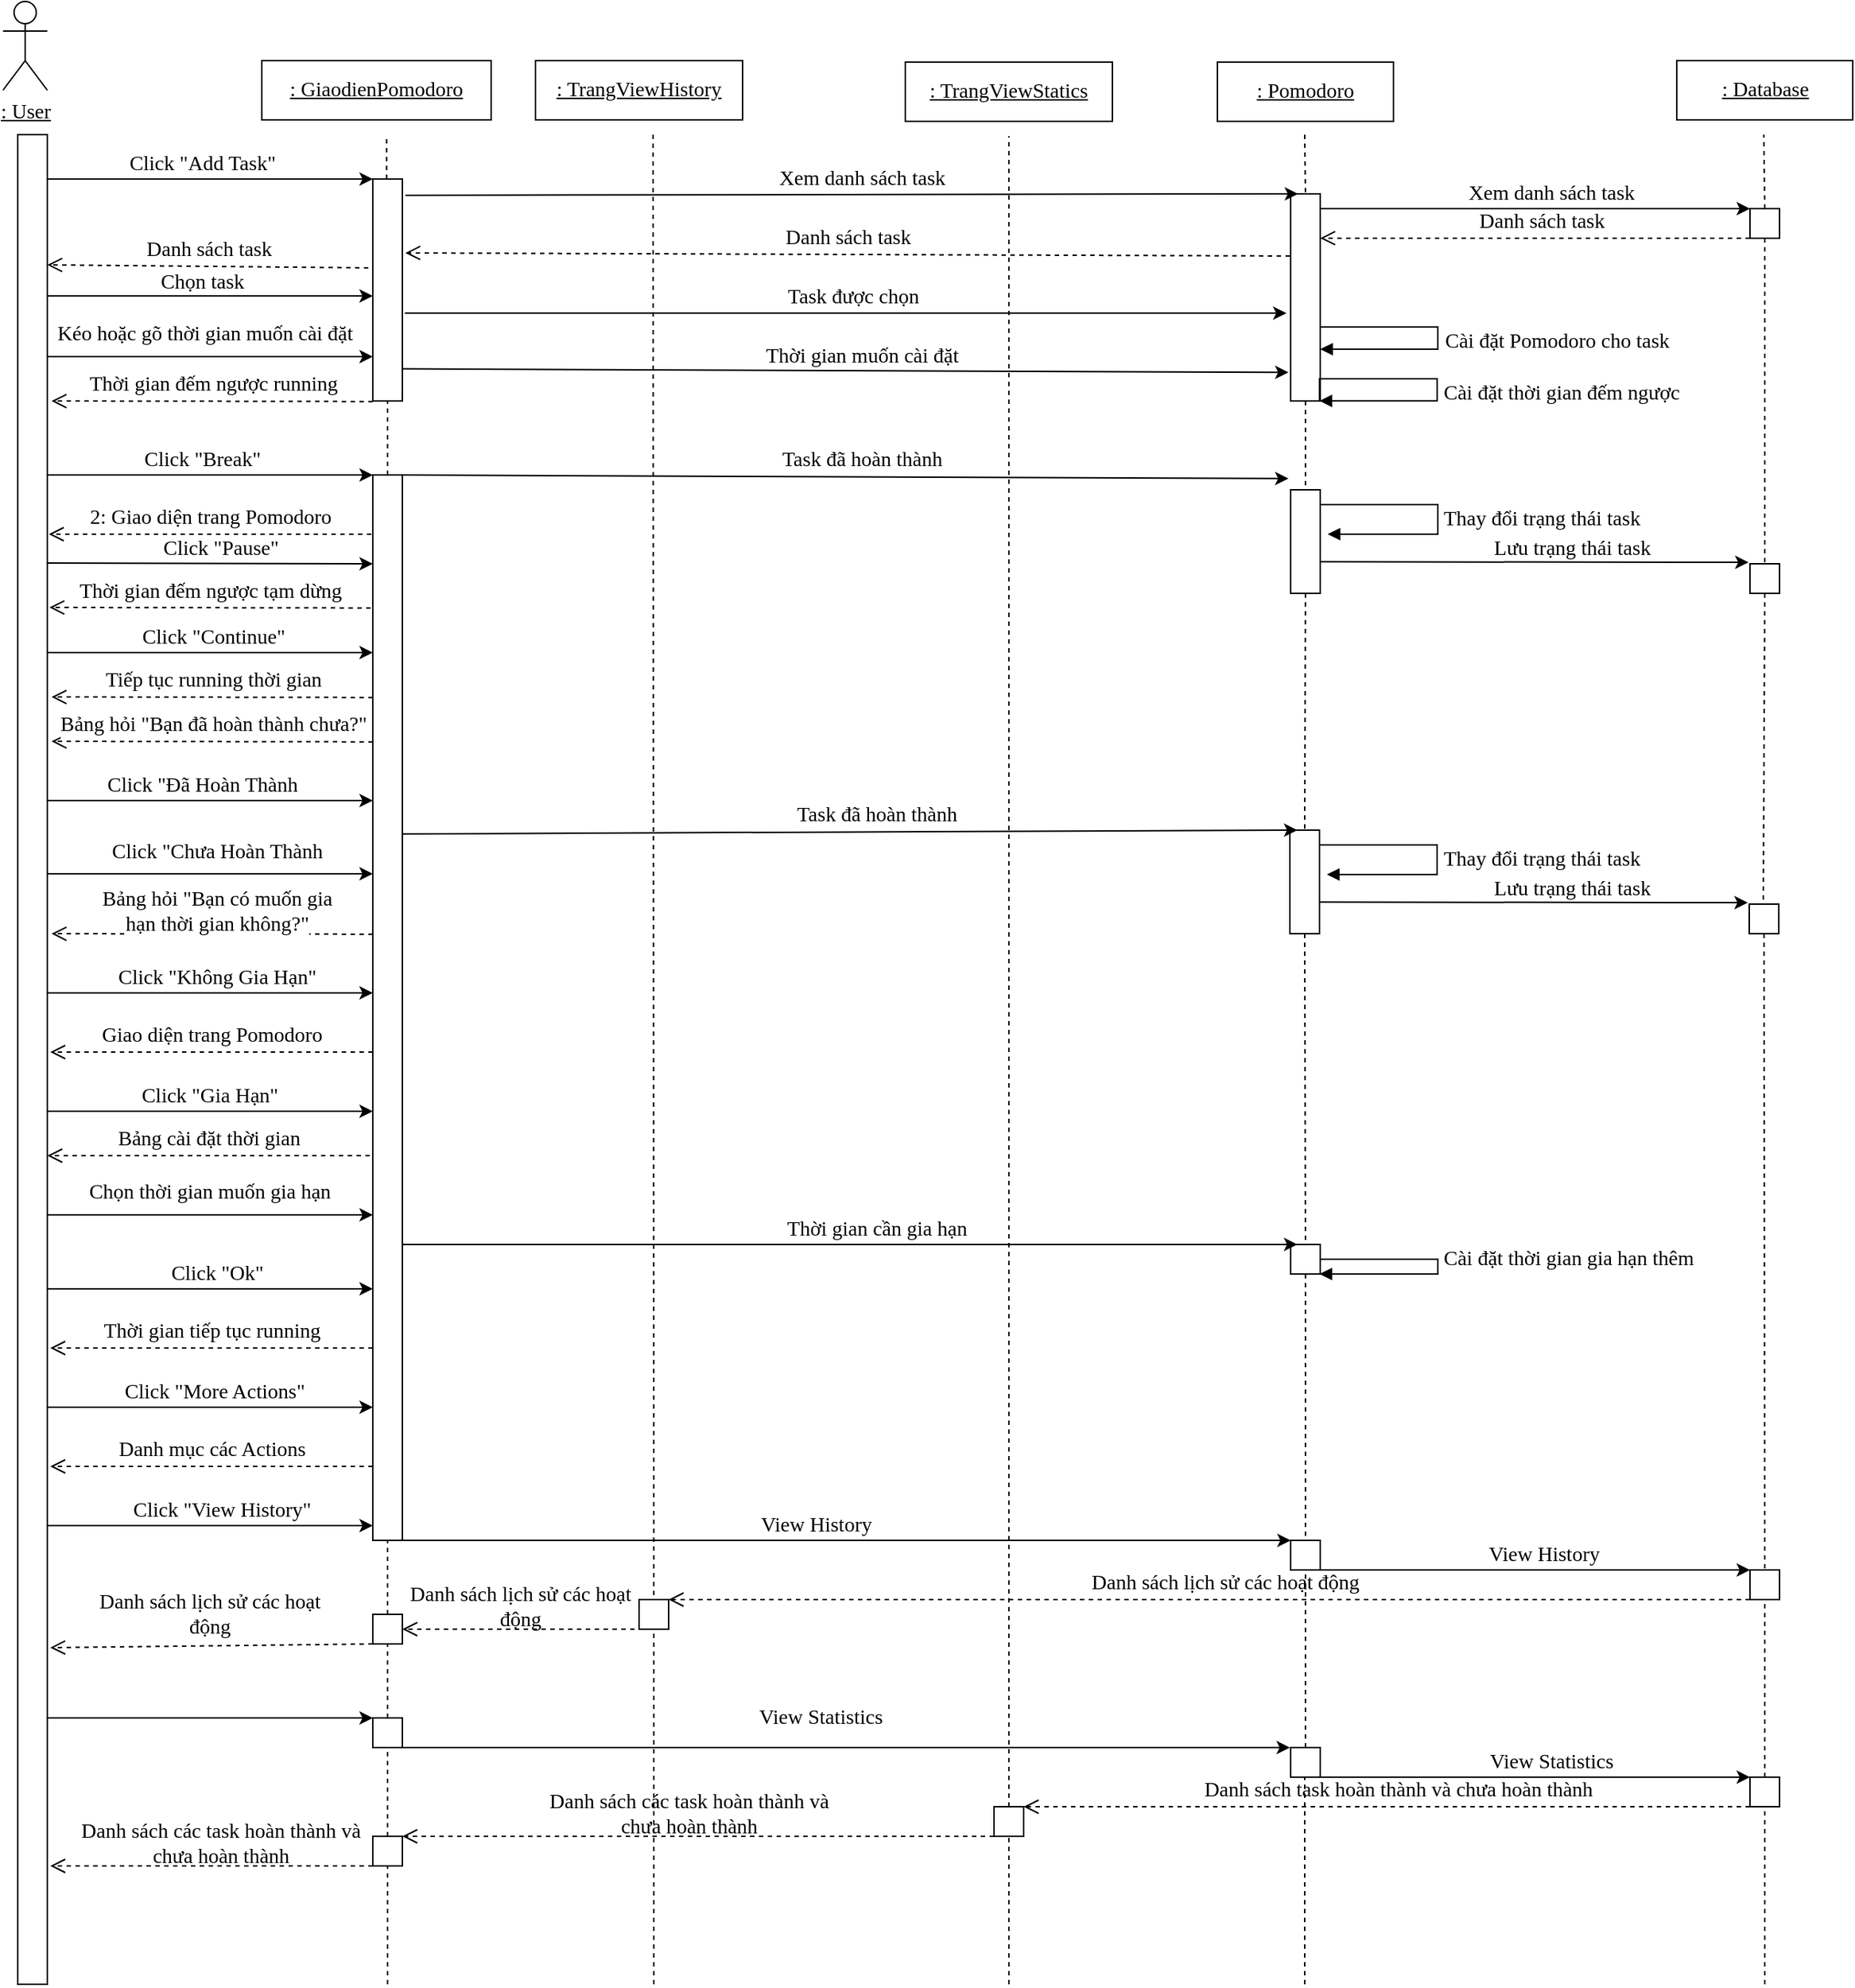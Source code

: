 <mxfile version="13.9.2" type="device"><diagram id="5m20gA4dFll1QGDg24xZ" name="Page-1"><mxGraphModel dx="1099" dy="583" grid="1" gridSize="10" guides="1" tooltips="1" connect="1" arrows="1" fold="1" page="1" pageScale="1" pageWidth="827" pageHeight="1169" math="0" shadow="0"><root><mxCell id="0"/><mxCell id="1" parent="0"/><mxCell id="iuLzd2nRuruvyTLGi_2b-18" value="" style="endArrow=none;dashed=1;html=1;fontFamily=Verdana;fontSize=14;" parent="1" edge="1"><mxGeometry width="50" height="50" relative="1" as="geometry"><mxPoint x="319.33" y="120" as="sourcePoint"/><mxPoint x="319.33" y="90" as="targetPoint"/></mxGeometry></mxCell><mxCell id="iuLzd2nRuruvyTLGi_2b-1" value="&lt;span style=&quot;font-size: 14px;&quot;&gt;&lt;u style=&quot;font-size: 14px;&quot;&gt;&lt;font style=&quot;vertical-align: inherit; font-size: 14px;&quot;&gt;&lt;font style=&quot;vertical-align: inherit; font-size: 14px;&quot;&gt;: User&lt;/font&gt;&lt;/font&gt;&lt;/u&gt;&lt;/span&gt;" style="shape=umlActor;verticalLabelPosition=bottom;verticalAlign=top;html=1;fontFamily=Verdana;fontSize=14;" parent="1" vertex="1"><mxGeometry x="60" width="30" height="60" as="geometry"/></mxCell><mxCell id="iuLzd2nRuruvyTLGi_2b-12" value="Click &quot;Add Task&quot;" style="text;html=1;strokeColor=none;fillColor=none;align=center;verticalAlign=middle;whiteSpace=wrap;rounded=0;fontFamily=Verdana;fontSize=14;" parent="1" vertex="1"><mxGeometry x="115" y="100" width="160" height="20" as="geometry"/></mxCell><mxCell id="iuLzd2nRuruvyTLGi_2b-14" value="" style="rounded=0;whiteSpace=wrap;html=1;fillColor=none;fontFamily=Verdana;fontSize=14;" parent="1" vertex="1"><mxGeometry x="310" y="120" width="20" height="150" as="geometry"/></mxCell><mxCell id="iuLzd2nRuruvyTLGi_2b-3" value="&lt;u style=&quot;font-size: 14px;&quot;&gt;&lt;font style=&quot;vertical-align: inherit; font-size: 14px;&quot;&gt;&lt;font style=&quot;vertical-align: inherit; font-size: 14px;&quot;&gt;: GiaodienPomodoro&lt;/font&gt;&lt;/font&gt;&lt;/u&gt;" style="rounded=0;whiteSpace=wrap;html=1;fillColor=none;fontFamily=Verdana;fontSize=14;" parent="1" vertex="1"><mxGeometry x="235" y="40" width="155" height="40" as="geometry"/></mxCell><mxCell id="VUJdCnf8l7N3HhyVDdAM-7" value="" style="rounded=0;whiteSpace=wrap;html=1;fillColor=none;fontFamily=Verdana;fontSize=14;" parent="1" vertex="1"><mxGeometry x="70" y="90" width="20" height="1250" as="geometry"/></mxCell><mxCell id="VUJdCnf8l7N3HhyVDdAM-10" value="" style="endArrow=classic;html=1;entryX=0;entryY=0;entryDx=0;entryDy=0;fontFamily=Verdana;fontSize=14;" parent="1" target="iuLzd2nRuruvyTLGi_2b-14" edge="1"><mxGeometry width="50" height="50" relative="1" as="geometry"><mxPoint x="90" y="120" as="sourcePoint"/><mxPoint x="390" y="200" as="targetPoint"/></mxGeometry></mxCell><mxCell id="VUJdCnf8l7N3HhyVDdAM-13" value="" style="group;fontFamily=Verdana;fontSize=14;" parent="1" vertex="1" connectable="0"><mxGeometry x="1241" y="90" width="20" height="110" as="geometry"/></mxCell><mxCell id="VUJdCnf8l7N3HhyVDdAM-12" value="" style="endArrow=none;dashed=1;html=1;exitX=0.5;exitY=0;exitDx=0;exitDy=0;fontFamily=Verdana;fontSize=14;" parent="VUJdCnf8l7N3HhyVDdAM-13" source="VUJdCnf8l7N3HhyVDdAM-11" edge="1"><mxGeometry width="50" height="50" relative="1" as="geometry"><mxPoint x="9.33" y="30" as="sourcePoint"/><mxPoint x="9.33" as="targetPoint"/></mxGeometry></mxCell><mxCell id="VUJdCnf8l7N3HhyVDdAM-11" value="" style="rounded=0;whiteSpace=wrap;html=1;fillColor=none;fontFamily=Verdana;fontSize=14;" parent="VUJdCnf8l7N3HhyVDdAM-13" vertex="1"><mxGeometry y="50" width="20" height="20" as="geometry"/></mxCell><mxCell id="VUJdCnf8l7N3HhyVDdAM-24" value="" style="rounded=0;whiteSpace=wrap;html=1;fillColor=none;fontFamily=Verdana;fontSize=14;" parent="1" vertex="1"><mxGeometry x="310" y="320" width="20" height="720" as="geometry"/></mxCell><mxCell id="VUJdCnf8l7N3HhyVDdAM-28" value="Click &quot;Continue&quot;" style="text;html=1;strokeColor=none;fillColor=none;align=center;verticalAlign=middle;whiteSpace=wrap;rounded=0;fontFamily=Verdana;fontSize=14;" parent="1" vertex="1"><mxGeometry x="125" y="420" width="155" height="20" as="geometry"/></mxCell><mxCell id="VUJdCnf8l7N3HhyVDdAM-29" value="" style="endArrow=none;dashed=1;html=1;exitX=0.5;exitY=1;exitDx=0;exitDy=0;entryX=0.5;entryY=0;entryDx=0;entryDy=0;fontFamily=Verdana;fontSize=14;" parent="1" source="VUJdCnf8l7N3HhyVDdAM-11" target="AA8ZMQ_u1k1JpJDVxtN1-99" edge="1"><mxGeometry width="50" height="50" relative="1" as="geometry"><mxPoint x="890" y="280" as="sourcePoint"/><mxPoint x="1251" y="310" as="targetPoint"/></mxGeometry></mxCell><mxCell id="VUJdCnf8l7N3HhyVDdAM-34" style="edgeStyle=orthogonalEdgeStyle;rounded=0;orthogonalLoop=1;jettySize=auto;html=1;entryX=0;entryY=0;entryDx=0;entryDy=0;fontFamily=Verdana;fontSize=14;" parent="1" target="VUJdCnf8l7N3HhyVDdAM-24" edge="1"><mxGeometry relative="1" as="geometry"><mxPoint x="90" y="320" as="sourcePoint"/><mxPoint x="310" y="359" as="targetPoint"/><Array as="points"><mxPoint x="90" y="320"/></Array></mxGeometry></mxCell><mxCell id="VUJdCnf8l7N3HhyVDdAM-35" value="Click &quot;Break&quot;" style="text;html=1;strokeColor=none;fillColor=none;align=center;verticalAlign=middle;whiteSpace=wrap;rounded=0;fontFamily=Verdana;fontSize=14;" parent="1" vertex="1"><mxGeometry x="140" y="300" width="110" height="20" as="geometry"/></mxCell><mxCell id="AA8ZMQ_u1k1JpJDVxtN1-6" value="" style="group;fontFamily=Verdana;fontSize=14;" parent="1" vertex="1" connectable="0"><mxGeometry x="90" y="180" width="220" height="20" as="geometry"/></mxCell><mxCell id="VUJdCnf8l7N3HhyVDdAM-18" value="" style="endArrow=classic;html=1;entryX=0;entryY=0;entryDx=0;entryDy=0;fontFamily=Verdana;fontSize=14;" parent="AA8ZMQ_u1k1JpJDVxtN1-6" edge="1"><mxGeometry width="50" height="50" relative="1" as="geometry"><mxPoint y="19" as="sourcePoint"/><mxPoint x="220" y="19" as="targetPoint"/></mxGeometry></mxCell><mxCell id="VUJdCnf8l7N3HhyVDdAM-19" value="Chọn task" style="text;html=1;strokeColor=none;fillColor=none;align=center;verticalAlign=middle;whiteSpace=wrap;rounded=0;fontFamily=Verdana;fontSize=14;" parent="AA8ZMQ_u1k1JpJDVxtN1-6" vertex="1"><mxGeometry x="40" width="130" height="20" as="geometry"/></mxCell><mxCell id="AA8ZMQ_u1k1JpJDVxtN1-12" style="edgeStyle=orthogonalEdgeStyle;rounded=0;orthogonalLoop=1;jettySize=auto;html=1;entryX=0;entryY=0;entryDx=0;entryDy=0;fontFamily=Verdana;fontSize=14;" parent="1" edge="1"><mxGeometry relative="1" as="geometry"><mxPoint x="90" y="240" as="sourcePoint"/><mxPoint x="310.0" y="240" as="targetPoint"/><Array as="points"><mxPoint x="200" y="240"/><mxPoint x="200" y="240"/></Array></mxGeometry></mxCell><mxCell id="AA8ZMQ_u1k1JpJDVxtN1-13" value="&amp;nbsp;Kéo hoặc gõ thời gian muốn cài đặt" style="text;html=1;strokeColor=none;fillColor=none;align=center;verticalAlign=middle;whiteSpace=wrap;rounded=0;fontFamily=Verdana;fontSize=14;" parent="1" vertex="1"><mxGeometry x="90" y="210" width="210" height="30" as="geometry"/></mxCell><mxCell id="AA8ZMQ_u1k1JpJDVxtN1-16" value="Danh sách task" style="html=1;verticalAlign=bottom;endArrow=open;dashed=1;endSize=8;exitX=-0.15;exitY=0.4;exitDx=0;exitDy=0;exitPerimeter=0;fontFamily=Verdana;fontSize=14;" parent="1" source="iuLzd2nRuruvyTLGi_2b-14" edge="1"><mxGeometry relative="1" as="geometry"><mxPoint x="480" y="290" as="sourcePoint"/><mxPoint x="90" y="178" as="targetPoint"/></mxGeometry></mxCell><mxCell id="AA8ZMQ_u1k1JpJDVxtN1-32" value="" style="endArrow=classic;html=1;fontFamily=Verdana;fontSize=14;" parent="1" edge="1"><mxGeometry width="50" height="50" relative="1" as="geometry"><mxPoint x="90" y="379.5" as="sourcePoint"/><mxPoint x="310" y="380" as="targetPoint"/></mxGeometry></mxCell><mxCell id="AA8ZMQ_u1k1JpJDVxtN1-33" value="Click &quot;Pause&quot;" style="text;html=1;strokeColor=none;fillColor=none;align=center;verticalAlign=middle;whiteSpace=wrap;rounded=0;fontFamily=Verdana;fontSize=14;" parent="1" vertex="1"><mxGeometry x="145" y="360" width="125" height="20" as="geometry"/></mxCell><mxCell id="AA8ZMQ_u1k1JpJDVxtN1-34" value="Thời gian đếm ngược running" style="html=1;verticalAlign=bottom;endArrow=open;dashed=1;endSize=8;exitX=-0.142;exitY=0.309;exitDx=0;exitDy=0;exitPerimeter=0;fontFamily=Verdana;fontSize=14;" parent="1" edge="1"><mxGeometry relative="1" as="geometry"><mxPoint x="310" y="270.35" as="sourcePoint"/><mxPoint x="92.84" y="270" as="targetPoint"/></mxGeometry></mxCell><mxCell id="AA8ZMQ_u1k1JpJDVxtN1-35" value="2: Giao diện trang Pomodoro" style="html=1;verticalAlign=bottom;endArrow=open;dashed=1;endSize=8;fontFamily=Verdana;fontSize=14;" parent="1" edge="1"><mxGeometry relative="1" as="geometry"><mxPoint x="309" y="360" as="sourcePoint"/><mxPoint x="91" y="360" as="targetPoint"/></mxGeometry></mxCell><mxCell id="AA8ZMQ_u1k1JpJDVxtN1-36" value="Thời gian đếm ngược tạm dừng" style="html=1;verticalAlign=bottom;endArrow=open;dashed=1;endSize=8;exitX=-0.142;exitY=0.309;exitDx=0;exitDy=0;exitPerimeter=0;fontFamily=Verdana;fontSize=14;" parent="1" edge="1"><mxGeometry relative="1" as="geometry"><mxPoint x="308.58" y="409.85" as="sourcePoint"/><mxPoint x="91.42" y="409.5" as="targetPoint"/></mxGeometry></mxCell><mxCell id="AA8ZMQ_u1k1JpJDVxtN1-37" style="edgeStyle=orthogonalEdgeStyle;rounded=0;orthogonalLoop=1;jettySize=auto;html=1;entryX=0;entryY=0;entryDx=0;entryDy=0;fontFamily=Verdana;fontSize=14;" parent="1" edge="1"><mxGeometry relative="1" as="geometry"><mxPoint x="90" y="440" as="sourcePoint"/><mxPoint x="310" y="440.0" as="targetPoint"/><Array as="points"><mxPoint x="90" y="440"/></Array></mxGeometry></mxCell><mxCell id="AA8ZMQ_u1k1JpJDVxtN1-39" value="Tiếp tục running thời gian" style="html=1;verticalAlign=bottom;endArrow=open;dashed=1;endSize=8;exitX=-0.142;exitY=0.309;exitDx=0;exitDy=0;exitPerimeter=0;fontFamily=Verdana;fontSize=14;" parent="1" edge="1"><mxGeometry relative="1" as="geometry"><mxPoint x="310" y="470.35" as="sourcePoint"/><mxPoint x="92.84" y="470" as="targetPoint"/></mxGeometry></mxCell><mxCell id="AA8ZMQ_u1k1JpJDVxtN1-40" value="Bảng hỏi &quot;Bạn đã hoàn thành chưa?&quot;" style="html=1;verticalAlign=bottom;endArrow=open;dashed=1;endSize=8;exitX=-0.142;exitY=0.309;exitDx=0;exitDy=0;exitPerimeter=0;fontFamily=Verdana;fontSize=14;" parent="1" edge="1"><mxGeometry relative="1" as="geometry"><mxPoint x="310" y="500.35" as="sourcePoint"/><mxPoint x="92.84" y="500" as="targetPoint"/></mxGeometry></mxCell><mxCell id="AA8ZMQ_u1k1JpJDVxtN1-41" style="edgeStyle=orthogonalEdgeStyle;rounded=0;orthogonalLoop=1;jettySize=auto;html=1;entryX=0;entryY=0;entryDx=0;entryDy=0;fontFamily=Verdana;fontSize=14;" parent="1" edge="1"><mxGeometry relative="1" as="geometry"><mxPoint x="90" y="540" as="sourcePoint"/><mxPoint x="310" y="540.0" as="targetPoint"/><Array as="points"><mxPoint x="90" y="540"/></Array></mxGeometry></mxCell><mxCell id="AA8ZMQ_u1k1JpJDVxtN1-42" value="Click &quot;Đã Hoàn Thành" style="text;html=1;strokeColor=none;fillColor=none;align=center;verticalAlign=middle;whiteSpace=wrap;rounded=0;fontFamily=Verdana;fontSize=14;" parent="1" vertex="1"><mxGeometry x="105" y="520" width="180" height="20" as="geometry"/></mxCell><mxCell id="AA8ZMQ_u1k1JpJDVxtN1-43" style="edgeStyle=orthogonalEdgeStyle;rounded=0;orthogonalLoop=1;jettySize=auto;html=1;entryX=0;entryY=0;entryDx=0;entryDy=0;fontFamily=Verdana;fontSize=14;" parent="1" edge="1"><mxGeometry relative="1" as="geometry"><mxPoint x="90" y="589.5" as="sourcePoint"/><mxPoint x="310" y="589.5" as="targetPoint"/><Array as="points"><mxPoint x="90" y="589.5"/></Array></mxGeometry></mxCell><mxCell id="AA8ZMQ_u1k1JpJDVxtN1-44" value="Click &quot;Chưa Hoàn Thành" style="text;html=1;strokeColor=none;fillColor=none;align=center;verticalAlign=middle;whiteSpace=wrap;rounded=0;fontFamily=Verdana;fontSize=14;" parent="1" vertex="1"><mxGeometry x="115" y="565" width="180" height="20" as="geometry"/></mxCell><mxCell id="AA8ZMQ_u1k1JpJDVxtN1-56" value="" style="html=1;verticalAlign=bottom;endArrow=open;dashed=1;endSize=8;exitX=-0.142;exitY=0.309;exitDx=0;exitDy=0;exitPerimeter=0;fontFamily=Verdana;fontSize=14;" parent="1" edge="1"><mxGeometry x="0.658" y="-50" relative="1" as="geometry"><mxPoint x="310" y="630.35" as="sourcePoint"/><mxPoint x="92.84" y="630" as="targetPoint"/><mxPoint as="offset"/></mxGeometry></mxCell><mxCell id="AA8ZMQ_u1k1JpJDVxtN1-57" value="&lt;span style=&quot;background-color: rgb(255, 255, 255); font-size: 14px;&quot;&gt;Bảng hỏi &quot;Bạn có muốn gia hạn thời gian không?&quot;&lt;/span&gt;" style="text;html=1;strokeColor=none;fillColor=none;align=center;verticalAlign=middle;whiteSpace=wrap;rounded=0;fontFamily=Verdana;fontSize=14;" parent="1" vertex="1"><mxGeometry x="115" y="600" width="180" height="30" as="geometry"/></mxCell><mxCell id="AA8ZMQ_u1k1JpJDVxtN1-58" style="edgeStyle=orthogonalEdgeStyle;rounded=0;orthogonalLoop=1;jettySize=auto;html=1;entryX=0;entryY=0;entryDx=0;entryDy=0;fontFamily=Verdana;fontSize=14;" parent="1" edge="1"><mxGeometry relative="1" as="geometry"><mxPoint x="90" y="670" as="sourcePoint"/><mxPoint x="310" y="670" as="targetPoint"/><Array as="points"><mxPoint x="90" y="670"/></Array></mxGeometry></mxCell><mxCell id="AA8ZMQ_u1k1JpJDVxtN1-59" value="Click &quot;Không Gia Hạn&quot;" style="text;html=1;strokeColor=none;fillColor=none;align=center;verticalAlign=middle;whiteSpace=wrap;rounded=0;fontFamily=Verdana;fontSize=14;" parent="1" vertex="1"><mxGeometry x="115" y="650" width="180" height="20" as="geometry"/></mxCell><mxCell id="AA8ZMQ_u1k1JpJDVxtN1-60" value="Giao diện trang Pomodoro" style="html=1;verticalAlign=bottom;endArrow=open;dashed=1;endSize=8;fontFamily=Verdana;fontSize=14;" parent="1" edge="1"><mxGeometry relative="1" as="geometry"><mxPoint x="310" y="710" as="sourcePoint"/><mxPoint x="92" y="710" as="targetPoint"/></mxGeometry></mxCell><mxCell id="AA8ZMQ_u1k1JpJDVxtN1-61" value="Click &quot;Gia Hạn&quot;" style="text;html=1;strokeColor=none;fillColor=none;align=center;verticalAlign=middle;whiteSpace=wrap;rounded=0;fontFamily=Verdana;fontSize=14;" parent="1" vertex="1"><mxGeometry x="110" y="730" width="180" height="20" as="geometry"/></mxCell><mxCell id="AA8ZMQ_u1k1JpJDVxtN1-62" style="edgeStyle=orthogonalEdgeStyle;rounded=0;orthogonalLoop=1;jettySize=auto;html=1;entryX=0;entryY=0;entryDx=0;entryDy=0;fontFamily=Verdana;fontSize=14;" parent="1" edge="1"><mxGeometry relative="1" as="geometry"><mxPoint x="90" y="750" as="sourcePoint"/><mxPoint x="310" y="750" as="targetPoint"/><Array as="points"><mxPoint x="90" y="750"/></Array></mxGeometry></mxCell><mxCell id="AA8ZMQ_u1k1JpJDVxtN1-63" value="Bảng cài đặt thời gian" style="html=1;verticalAlign=bottom;endArrow=open;dashed=1;endSize=8;fontFamily=Verdana;fontSize=14;" parent="1" edge="1"><mxGeometry relative="1" as="geometry"><mxPoint x="308" y="780" as="sourcePoint"/><mxPoint x="90" y="780" as="targetPoint"/></mxGeometry></mxCell><mxCell id="AA8ZMQ_u1k1JpJDVxtN1-64" style="edgeStyle=orthogonalEdgeStyle;rounded=0;orthogonalLoop=1;jettySize=auto;html=1;entryX=0;entryY=0;entryDx=0;entryDy=0;fontFamily=Verdana;fontSize=14;" parent="1" edge="1"><mxGeometry relative="1" as="geometry"><mxPoint x="90" y="820" as="sourcePoint"/><mxPoint x="310" y="820" as="targetPoint"/><Array as="points"><mxPoint x="90" y="820"/></Array></mxGeometry></mxCell><mxCell id="AA8ZMQ_u1k1JpJDVxtN1-65" value="Chọn thời gian muốn gia hạn" style="text;html=1;strokeColor=none;fillColor=none;align=center;verticalAlign=middle;whiteSpace=wrap;rounded=0;fontFamily=Verdana;fontSize=14;" parent="1" vertex="1"><mxGeometry x="100" y="800" width="200" height="10" as="geometry"/></mxCell><mxCell id="AA8ZMQ_u1k1JpJDVxtN1-72" value="Thời gian tiếp tục running" style="html=1;verticalAlign=bottom;endArrow=open;dashed=1;endSize=8;fontFamily=Verdana;fontSize=14;" parent="1" edge="1"><mxGeometry relative="1" as="geometry"><mxPoint x="310" y="910" as="sourcePoint"/><mxPoint x="92" y="910" as="targetPoint"/></mxGeometry></mxCell><mxCell id="AA8ZMQ_u1k1JpJDVxtN1-73" value="Click &quot;Ok&quot;" style="text;html=1;strokeColor=none;fillColor=none;align=center;verticalAlign=middle;whiteSpace=wrap;rounded=0;fontFamily=Verdana;fontSize=14;" parent="1" vertex="1"><mxGeometry x="105" y="850" width="200" height="20" as="geometry"/></mxCell><mxCell id="AA8ZMQ_u1k1JpJDVxtN1-74" style="edgeStyle=orthogonalEdgeStyle;rounded=0;orthogonalLoop=1;jettySize=auto;html=1;entryX=0;entryY=0;entryDx=0;entryDy=0;fontFamily=Verdana;fontSize=14;" parent="1" edge="1"><mxGeometry relative="1" as="geometry"><mxPoint x="90" y="870" as="sourcePoint"/><mxPoint x="310" y="870" as="targetPoint"/><Array as="points"><mxPoint x="90" y="870"/></Array></mxGeometry></mxCell><mxCell id="AA8ZMQ_u1k1JpJDVxtN1-75" style="edgeStyle=orthogonalEdgeStyle;rounded=0;orthogonalLoop=1;jettySize=auto;html=1;entryX=0;entryY=0;entryDx=0;entryDy=0;fontFamily=Verdana;fontSize=14;" parent="1" edge="1"><mxGeometry relative="1" as="geometry"><mxPoint x="90" y="950" as="sourcePoint"/><mxPoint x="310" y="950" as="targetPoint"/><Array as="points"><mxPoint x="90" y="950"/></Array></mxGeometry></mxCell><mxCell id="AA8ZMQ_u1k1JpJDVxtN1-76" value="Click &quot;More Actions&quot;&amp;nbsp;" style="text;html=1;strokeColor=none;fillColor=none;align=center;verticalAlign=middle;whiteSpace=wrap;rounded=0;fontFamily=Verdana;fontSize=14;" parent="1" vertex="1"><mxGeometry x="115" y="930" width="180" height="20" as="geometry"/></mxCell><mxCell id="AA8ZMQ_u1k1JpJDVxtN1-77" value="Danh mục các Actions" style="html=1;verticalAlign=bottom;endArrow=open;dashed=1;endSize=8;fontFamily=Verdana;fontSize=14;" parent="1" edge="1"><mxGeometry relative="1" as="geometry"><mxPoint x="310" y="990" as="sourcePoint"/><mxPoint x="92" y="990" as="targetPoint"/></mxGeometry></mxCell><mxCell id="AA8ZMQ_u1k1JpJDVxtN1-78" value="Click &quot;View History&quot;&amp;nbsp;" style="text;html=1;strokeColor=none;fillColor=none;align=center;verticalAlign=middle;whiteSpace=wrap;rounded=0;fontFamily=Verdana;fontSize=14;" parent="1" vertex="1"><mxGeometry x="120" y="1010" width="180" height="20" as="geometry"/></mxCell><mxCell id="AA8ZMQ_u1k1JpJDVxtN1-79" style="edgeStyle=orthogonalEdgeStyle;rounded=0;orthogonalLoop=1;jettySize=auto;html=1;entryX=0;entryY=0;entryDx=0;entryDy=0;fontFamily=Verdana;fontSize=14;" parent="1" edge="1"><mxGeometry relative="1" as="geometry"><mxPoint x="90" y="1030" as="sourcePoint"/><mxPoint x="310" y="1030" as="targetPoint"/><Array as="points"><mxPoint x="90" y="1030"/></Array></mxGeometry></mxCell><mxCell id="VUJdCnf8l7N3HhyVDdAM-15" value="&lt;font style=&quot;font-size: 14px&quot;&gt;Danh sách task&lt;/font&gt;" style="html=1;verticalAlign=bottom;endArrow=open;dashed=1;endSize=8;exitX=0;exitY=1;exitDx=0;exitDy=0;fontFamily=Verdana;fontSize=14;entryX=1;entryY=0.214;entryDx=0;entryDy=0;entryPerimeter=0;" parent="1" source="VUJdCnf8l7N3HhyVDdAM-11" target="VUJdCnf8l7N3HhyVDdAM-37" edge="1"><mxGeometry x="-0.029" relative="1" as="geometry"><mxPoint x="912" y="94" as="sourcePoint"/><mxPoint x="331" y="120" as="targetPoint"/><mxPoint as="offset"/></mxGeometry></mxCell><mxCell id="VUJdCnf8l7N3HhyVDdAM-42" value="Danh sách task" style="html=1;verticalAlign=bottom;endArrow=open;dashed=1;endSize=8;entryX=1.1;entryY=0.333;entryDx=0;entryDy=0;entryPerimeter=0;fontFamily=Verdana;fontSize=14;exitX=-0.025;exitY=0.3;exitDx=0;exitDy=0;exitPerimeter=0;" parent="1" source="VUJdCnf8l7N3HhyVDdAM-37" target="iuLzd2nRuruvyTLGi_2b-14" edge="1"><mxGeometry relative="1" as="geometry"><mxPoint x="830" y="300" as="sourcePoint"/><mxPoint x="713" y="172" as="targetPoint"/></mxGeometry></mxCell><mxCell id="AA8ZMQ_u1k1JpJDVxtN1-1" value="" style="endArrow=classic;html=1;entryX=0;entryY=0;entryDx=0;entryDy=0;fontFamily=Verdana;fontSize=14;" parent="1" target="VUJdCnf8l7N3HhyVDdAM-11" edge="1"><mxGeometry width="50" height="50" relative="1" as="geometry"><mxPoint x="950" y="140" as="sourcePoint"/><mxPoint x="1195" y="261" as="targetPoint"/></mxGeometry></mxCell><mxCell id="AA8ZMQ_u1k1JpJDVxtN1-18" value="" style="endArrow=classic;html=1;exitX=1;exitY=0.855;exitDx=0;exitDy=0;exitPerimeter=0;fontFamily=Verdana;fontSize=14;entryX=-0.075;entryY=0.862;entryDx=0;entryDy=0;entryPerimeter=0;" parent="1" source="iuLzd2nRuruvyTLGi_2b-14" target="VUJdCnf8l7N3HhyVDdAM-37" edge="1"><mxGeometry width="50" height="50" relative="1" as="geometry"><mxPoint x="811" y="341" as="sourcePoint"/><mxPoint x="760" y="330" as="targetPoint"/></mxGeometry></mxCell><mxCell id="AA8ZMQ_u1k1JpJDVxtN1-87" value="&lt;u style=&quot;font-size: 14px;&quot;&gt;&lt;font style=&quot;vertical-align: inherit; font-size: 14px;&quot;&gt;&lt;font style=&quot;vertical-align: inherit; font-size: 14px;&quot;&gt;: TrangViewHistory&lt;/font&gt;&lt;/font&gt;&lt;/u&gt;" style="rounded=0;whiteSpace=wrap;html=1;fillColor=none;fontFamily=Verdana;fontSize=14;" parent="1" vertex="1"><mxGeometry x="420" y="40" width="140" height="40" as="geometry"/></mxCell><mxCell id="VUJdCnf8l7N3HhyVDdAM-5" value="&lt;span style=&quot;font-size: 14px;&quot;&gt;&lt;u style=&quot;font-size: 14px;&quot;&gt;: Database&lt;/u&gt;&lt;/span&gt;" style="rounded=0;whiteSpace=wrap;html=1;fillColor=none;fontFamily=Verdana;fontSize=14;" parent="1" vertex="1"><mxGeometry x="1191.5" y="40" width="119" height="40" as="geometry"/></mxCell><mxCell id="iuLzd2nRuruvyTLGi_2b-7" value="&lt;u style=&quot;font-size: 14px;&quot;&gt;&lt;font style=&quot;vertical-align: inherit; font-size: 14px;&quot;&gt;&lt;font style=&quot;vertical-align: inherit; font-size: 14px;&quot;&gt;: Pomodoro&lt;/font&gt;&lt;/font&gt;&lt;/u&gt;" style="rounded=0;whiteSpace=wrap;html=1;fillColor=none;fontFamily=Verdana;fontSize=14;" parent="1" vertex="1"><mxGeometry x="881" y="41" width="119" height="40" as="geometry"/></mxCell><mxCell id="iuLzd2nRuruvyTLGi_2b-20" value="" style="endArrow=none;dashed=1;html=1;entryX=0.5;entryY=0;entryDx=0;entryDy=0;fontFamily=Verdana;fontSize=14;" parent="1" target="VUJdCnf8l7N3HhyVDdAM-37" edge="1"><mxGeometry x="830" y="296" width="50" height="50" as="geometry"><mxPoint x="940" y="90" as="sourcePoint"/><mxPoint x="1141" y="376" as="targetPoint"/></mxGeometry></mxCell><mxCell id="VUJdCnf8l7N3HhyVDdAM-22" value="" style="endArrow=none;dashed=1;html=1;exitX=0.5;exitY=1;exitDx=0;exitDy=0;fontFamily=Verdana;fontSize=14;entryX=0.5;entryY=0;entryDx=0;entryDy=0;" parent="1" target="AA8ZMQ_u1k1JpJDVxtN1-131" edge="1"><mxGeometry x="949.5" y="120" width="50" height="50" as="geometry"><mxPoint x="499.5" y="90" as="sourcePoint"/><mxPoint x="500" y="929" as="targetPoint"/></mxGeometry></mxCell><mxCell id="VUJdCnf8l7N3HhyVDdAM-27" value="&lt;font style=&quot;line-height: 100% ; font-size: 14px&quot;&gt;Cài đặt Pomodoro cho task&lt;/font&gt;" style="edgeStyle=orthogonalEdgeStyle;html=1;align=left;spacingLeft=2;endArrow=block;rounded=0;exitX=1;exitY=0.75;exitDx=0;exitDy=0;fontFamily=Verdana;fontSize=14;" parent="1" source="VUJdCnf8l7N3HhyVDdAM-37" target="VUJdCnf8l7N3HhyVDdAM-37" edge="1"><mxGeometry as="geometry"><mxPoint x="861" y="446" as="sourcePoint"/><Array as="points"><mxPoint x="950" y="220"/><mxPoint x="1030" y="220"/><mxPoint x="1030" y="235"/></Array><mxPoint x="866" y="466" as="targetPoint"/><mxPoint x="80" y="-5" as="offset"/></mxGeometry></mxCell><mxCell id="VUJdCnf8l7N3HhyVDdAM-37" value="" style="rounded=0;whiteSpace=wrap;html=1;fillColor=none;fontFamily=Verdana;fontSize=14;" parent="1" vertex="1"><mxGeometry x="930.5" y="130" width="20" height="140" as="geometry"/></mxCell><mxCell id="VUJdCnf8l7N3HhyVDdAM-39" value="" style="endArrow=classic;html=1;entryX=0.25;entryY=0;entryDx=0;entryDy=0;fontFamily=Verdana;fontSize=14;exitX=1.1;exitY=0.073;exitDx=0;exitDy=0;exitPerimeter=0;" parent="1" source="iuLzd2nRuruvyTLGi_2b-14" target="VUJdCnf8l7N3HhyVDdAM-37" edge="1"><mxGeometry x="830" y="296" width="50" height="50" as="geometry"><mxPoint x="832" y="386" as="sourcePoint"/><mxPoint x="1051.0" y="406" as="targetPoint"/></mxGeometry></mxCell><mxCell id="VUJdCnf8l7N3HhyVDdAM-40" value="Xem danh sách task" style="text;html=1;strokeColor=none;fillColor=none;align=center;verticalAlign=middle;whiteSpace=wrap;rounded=0;fontFamily=Verdana;fontSize=14;" parent="1" vertex="1"><mxGeometry x="555.75" y="110" width="170" height="20" as="geometry"/></mxCell><mxCell id="AA8ZMQ_u1k1JpJDVxtN1-3" value="" style="endArrow=classic;html=1;fontFamily=Verdana;fontSize=14;entryX=-0.142;entryY=0.576;entryDx=0;entryDy=0;entryPerimeter=0;exitX=1.083;exitY=0.604;exitDx=0;exitDy=0;exitPerimeter=0;" parent="1" source="iuLzd2nRuruvyTLGi_2b-14" target="VUJdCnf8l7N3HhyVDdAM-37" edge="1"><mxGeometry x="338" y="39" width="50" height="50" as="geometry"><mxPoint x="340" y="210" as="sourcePoint"/><mxPoint x="639" y="210" as="targetPoint"/></mxGeometry></mxCell><mxCell id="AA8ZMQ_u1k1JpJDVxtN1-4" value="Task được chọn" style="text;html=1;strokeColor=none;fillColor=none;align=center;verticalAlign=middle;whiteSpace=wrap;rounded=0;fontFamily=Verdana;fontSize=14;" parent="1" vertex="1"><mxGeometry x="570" y="190" width="130" height="20" as="geometry"/></mxCell><mxCell id="AA8ZMQ_u1k1JpJDVxtN1-19" value="Thời gian muốn cài đặt" style="text;html=1;strokeColor=none;fillColor=none;align=center;verticalAlign=middle;whiteSpace=wrap;rounded=0;fontFamily=Verdana;fontSize=14;" parent="1" vertex="1"><mxGeometry x="550" y="230" width="181.5" height="20" as="geometry"/></mxCell><mxCell id="iuLzd2nRuruvyTLGi_2b-10" value="" style="group;fontFamily=Verdana;fontSize=14;" parent="1" vertex="1" connectable="0"><mxGeometry x="670" y="41" width="140" height="40" as="geometry"/></mxCell><mxCell id="iuLzd2nRuruvyTLGi_2b-8" value="&lt;u style=&quot;font-size: 14px;&quot;&gt;: TrangViewStatics&lt;/u&gt;" style="rounded=0;whiteSpace=wrap;html=1;fillColor=none;fontFamily=Verdana;fontSize=14;" parent="iuLzd2nRuruvyTLGi_2b-10" vertex="1"><mxGeometry width="140" height="40" as="geometry"/></mxCell><mxCell id="iuLzd2nRuruvyTLGi_2b-21" value="" style="endArrow=none;dashed=1;html=1;fontFamily=Verdana;fontSize=14;exitX=0.5;exitY=0;exitDx=0;exitDy=0;" parent="1" source="AA8ZMQ_u1k1JpJDVxtN1-150" edge="1"><mxGeometry x="1460" y="336" width="50" height="50" as="geometry"><mxPoint x="740" y="930" as="sourcePoint"/><mxPoint x="740" y="91" as="targetPoint"/></mxGeometry></mxCell><mxCell id="AA8ZMQ_u1k1JpJDVxtN1-91" value="Xem danh sách task" style="text;html=1;strokeColor=none;fillColor=none;align=center;verticalAlign=middle;whiteSpace=wrap;rounded=0;fontFamily=Verdana;fontSize=14;" parent="1" vertex="1"><mxGeometry x="1021.5" y="120" width="170" height="20" as="geometry"/></mxCell><mxCell id="AA8ZMQ_u1k1JpJDVxtN1-93" value="&lt;font style=&quot;line-height: 100% ; font-size: 14px&quot;&gt;Cài đặt thời gian đếm ngược&lt;/font&gt;" style="edgeStyle=orthogonalEdgeStyle;html=1;align=left;spacingLeft=2;endArrow=block;rounded=0;exitX=1;exitY=0.75;exitDx=0;exitDy=0;fontFamily=Verdana;fontSize=14;" parent="1" edge="1"><mxGeometry x="-0.5" y="34.86" as="geometry"><mxPoint x="950" y="269.86" as="sourcePoint"/><Array as="points"><mxPoint x="950.53" y="254.93"/><mxPoint x="1029.53" y="254.93"/><mxPoint x="1029.53" y="269.93"/></Array><mxPoint x="950" y="269.927" as="targetPoint"/><mxPoint x="80" y="-5" as="offset"/></mxGeometry></mxCell><mxCell id="AA8ZMQ_u1k1JpJDVxtN1-94" value="" style="endArrow=none;dashed=1;html=1;fontFamily=Verdana;fontSize=14;entryX=0.5;entryY=1;entryDx=0;entryDy=0;exitX=0.5;exitY=0;exitDx=0;exitDy=0;" parent="1" source="VUJdCnf8l7N3HhyVDdAM-24" target="iuLzd2nRuruvyTLGi_2b-14" edge="1"><mxGeometry width="50" height="50" relative="1" as="geometry"><mxPoint x="400" y="330" as="sourcePoint"/><mxPoint x="400" y="300" as="targetPoint"/></mxGeometry></mxCell><mxCell id="AA8ZMQ_u1k1JpJDVxtN1-95" value="" style="endArrow=none;dashed=1;html=1;exitX=0.5;exitY=1;exitDx=0;exitDy=0;fontFamily=Verdana;fontSize=14;entryX=0.5;entryY=0;entryDx=0;entryDy=0;" parent="1" source="VUJdCnf8l7N3HhyVDdAM-37" target="AA8ZMQ_u1k1JpJDVxtN1-96" edge="1"><mxGeometry width="50" height="50" relative="1" as="geometry"><mxPoint x="1030" y="410" as="sourcePoint"/><mxPoint x="941" y="330" as="targetPoint"/></mxGeometry></mxCell><mxCell id="AA8ZMQ_u1k1JpJDVxtN1-97" value="" style="endArrow=classic;html=1;exitX=1;exitY=0.855;exitDx=0;exitDy=0;exitPerimeter=0;fontFamily=Verdana;fontSize=14;entryX=-0.075;entryY=0.862;entryDx=0;entryDy=0;entryPerimeter=0;" parent="1" edge="1"><mxGeometry width="50" height="50" relative="1" as="geometry"><mxPoint x="330" y="320" as="sourcePoint"/><mxPoint x="929" y="322.43" as="targetPoint"/></mxGeometry></mxCell><mxCell id="AA8ZMQ_u1k1JpJDVxtN1-98" value="Task đã hoàn thành" style="text;html=1;strokeColor=none;fillColor=none;align=center;verticalAlign=middle;whiteSpace=wrap;rounded=0;fontFamily=Verdana;fontSize=14;" parent="1" vertex="1"><mxGeometry x="550" y="300" width="181.5" height="20" as="geometry"/></mxCell><mxCell id="AA8ZMQ_u1k1JpJDVxtN1-106" value="" style="endArrow=none;dashed=1;html=1;exitX=0.5;exitY=1;exitDx=0;exitDy=0;fontFamily=Verdana;fontSize=14;entryX=0.5;entryY=0;entryDx=0;entryDy=0;" parent="1" source="AA8ZMQ_u1k1JpJDVxtN1-96" target="AA8ZMQ_u1k1JpJDVxtN1-110" edge="1"><mxGeometry width="50" height="50" relative="1" as="geometry"><mxPoint x="720" y="590" as="sourcePoint"/><mxPoint x="941" y="520" as="targetPoint"/></mxGeometry></mxCell><mxCell id="AA8ZMQ_u1k1JpJDVxtN1-107" value="" style="endArrow=classic;html=1;exitX=1;exitY=0.855;exitDx=0;exitDy=0;exitPerimeter=0;fontFamily=Verdana;fontSize=14;entryX=0.25;entryY=0;entryDx=0;entryDy=0;" parent="1" target="AA8ZMQ_u1k1JpJDVxtN1-110" edge="1"><mxGeometry width="50" height="50" relative="1" as="geometry"><mxPoint x="330" y="562.57" as="sourcePoint"/><mxPoint x="920" y="560" as="targetPoint"/></mxGeometry></mxCell><mxCell id="AA8ZMQ_u1k1JpJDVxtN1-115" value="" style="endArrow=none;dashed=1;html=1;exitX=0.5;exitY=1;exitDx=0;exitDy=0;fontFamily=Verdana;fontSize=14;" parent="1" source="AA8ZMQ_u1k1JpJDVxtN1-99" edge="1"><mxGeometry width="50" height="50" relative="1" as="geometry"><mxPoint x="1250" y="510" as="sourcePoint"/><mxPoint x="1250" y="610" as="targetPoint"/></mxGeometry></mxCell><mxCell id="AA8ZMQ_u1k1JpJDVxtN1-110" value="" style="rounded=0;whiteSpace=wrap;html=1;fillColor=none;fontFamily=Verdana;fontSize=14;" parent="1" vertex="1"><mxGeometry x="930" y="560" width="20" height="70" as="geometry"/></mxCell><mxCell id="AA8ZMQ_u1k1JpJDVxtN1-111" value="" style="rounded=0;whiteSpace=wrap;html=1;fillColor=none;fontFamily=Verdana;fontSize=14;" parent="1" vertex="1"><mxGeometry x="1240.5" y="610" width="20" height="20" as="geometry"/></mxCell><mxCell id="AA8ZMQ_u1k1JpJDVxtN1-112" value="" style="endArrow=classic;html=1;fontFamily=Verdana;fontSize=14;" parent="1" edge="1"><mxGeometry x="930" y="560" width="50" height="50" as="geometry"><mxPoint x="950" y="608.67" as="sourcePoint"/><mxPoint x="1239.5" y="609" as="targetPoint"/></mxGeometry></mxCell><mxCell id="AA8ZMQ_u1k1JpJDVxtN1-113" value="Thay đổi trạng thái task" style="edgeStyle=orthogonalEdgeStyle;html=1;align=left;spacingLeft=2;endArrow=block;rounded=0;entryX=1;entryY=0;fontFamily=Verdana;fontSize=14;" parent="1" edge="1"><mxGeometry as="geometry"><mxPoint x="950" y="570" as="sourcePoint"/><Array as="points"><mxPoint x="1029.5" y="570"/><mxPoint x="1029.5" y="590"/></Array><mxPoint x="955" y="590" as="targetPoint"/><mxPoint x="77" as="offset"/></mxGeometry></mxCell><mxCell id="AA8ZMQ_u1k1JpJDVxtN1-114" value="Lưu trạng thái task" style="text;html=1;strokeColor=none;fillColor=none;align=center;verticalAlign=middle;whiteSpace=wrap;rounded=0;fontFamily=Verdana;fontSize=14;" parent="1" vertex="1"><mxGeometry x="1029.5" y="590" width="181.5" height="20" as="geometry"/></mxCell><mxCell id="AA8ZMQ_u1k1JpJDVxtN1-96" value="" style="rounded=0;whiteSpace=wrap;html=1;fillColor=none;fontFamily=Verdana;fontSize=14;" parent="1" vertex="1"><mxGeometry x="930.5" y="330" width="20" height="70" as="geometry"/></mxCell><mxCell id="AA8ZMQ_u1k1JpJDVxtN1-99" value="" style="rounded=0;whiteSpace=wrap;html=1;fillColor=none;fontFamily=Verdana;fontSize=14;" parent="1" vertex="1"><mxGeometry x="1241" y="380" width="20" height="20" as="geometry"/></mxCell><mxCell id="AA8ZMQ_u1k1JpJDVxtN1-100" value="" style="endArrow=classic;html=1;fontFamily=Verdana;fontSize=14;" parent="1" edge="1"><mxGeometry x="930.5" y="330" width="50" height="50" as="geometry"><mxPoint x="950.5" y="378.67" as="sourcePoint"/><mxPoint x="1240" y="379" as="targetPoint"/></mxGeometry></mxCell><mxCell id="AA8ZMQ_u1k1JpJDVxtN1-104" value="Thay đổi trạng thái task" style="edgeStyle=orthogonalEdgeStyle;html=1;align=left;spacingLeft=2;endArrow=block;rounded=0;entryX=1;entryY=0;fontFamily=Verdana;fontSize=14;" parent="1" edge="1"><mxGeometry as="geometry"><mxPoint x="950.5" y="340" as="sourcePoint"/><Array as="points"><mxPoint x="1030" y="340"/><mxPoint x="1030" y="360"/></Array><mxPoint x="955.5" y="360" as="targetPoint"/><mxPoint x="77" as="offset"/></mxGeometry></mxCell><mxCell id="AA8ZMQ_u1k1JpJDVxtN1-105" value="Lưu trạng thái task" style="text;html=1;strokeColor=none;fillColor=none;align=center;verticalAlign=middle;whiteSpace=wrap;rounded=0;fontFamily=Verdana;fontSize=14;" parent="1" vertex="1"><mxGeometry x="1030" y="360" width="181.5" height="20" as="geometry"/></mxCell><mxCell id="AA8ZMQ_u1k1JpJDVxtN1-116" value="" style="rounded=0;whiteSpace=wrap;html=1;fillColor=none;fontFamily=Verdana;fontSize=14;" parent="1" vertex="1"><mxGeometry x="930.5" y="840" width="20" height="20" as="geometry"/></mxCell><mxCell id="AA8ZMQ_u1k1JpJDVxtN1-117" value="Cài đặt thời gian gia hạn thêm" style="edgeStyle=orthogonalEdgeStyle;html=1;align=left;spacingLeft=2;endArrow=block;rounded=0;fontFamily=Verdana;fontSize=14;" parent="1" edge="1"><mxGeometry as="geometry"><mxPoint x="950.5" y="850" as="sourcePoint"/><Array as="points"><mxPoint x="1030" y="850"/><mxPoint x="1030" y="860"/><mxPoint x="950" y="860"/></Array><mxPoint x="950" y="860" as="targetPoint"/><mxPoint x="80" y="-5" as="offset"/></mxGeometry></mxCell><mxCell id="AA8ZMQ_u1k1JpJDVxtN1-118" value="" style="endArrow=none;dashed=1;html=1;exitX=0.5;exitY=1;exitDx=0;exitDy=0;fontFamily=Verdana;fontSize=14;entryX=0.5;entryY=0;entryDx=0;entryDy=0;" parent="1" source="AA8ZMQ_u1k1JpJDVxtN1-110" target="AA8ZMQ_u1k1JpJDVxtN1-116" edge="1"><mxGeometry width="50" height="50" relative="1" as="geometry"><mxPoint x="800" y="710" as="sourcePoint"/><mxPoint x="799.5" y="870" as="targetPoint"/></mxGeometry></mxCell><mxCell id="AA8ZMQ_u1k1JpJDVxtN1-119" value="" style="endArrow=classic;html=1;fontFamily=Verdana;fontSize=14;entryX=0.25;entryY=0;entryDx=0;entryDy=0;" parent="1" edge="1"><mxGeometry width="50" height="50" relative="1" as="geometry"><mxPoint x="330" y="840" as="sourcePoint"/><mxPoint x="935" y="840.0" as="targetPoint"/></mxGeometry></mxCell><mxCell id="AA8ZMQ_u1k1JpJDVxtN1-120" value="Task đã hoàn thành" style="text;html=1;strokeColor=none;fillColor=none;align=center;verticalAlign=middle;whiteSpace=wrap;rounded=0;fontFamily=Verdana;fontSize=14;" parent="1" vertex="1"><mxGeometry x="560" y="540" width="181.5" height="20" as="geometry"/></mxCell><mxCell id="AA8ZMQ_u1k1JpJDVxtN1-121" value="Thời gian cần gia hạn" style="text;html=1;strokeColor=none;fillColor=none;align=center;verticalAlign=middle;whiteSpace=wrap;rounded=0;fontFamily=Verdana;fontSize=14;" parent="1" vertex="1"><mxGeometry x="560" y="820" width="181.5" height="20" as="geometry"/></mxCell><mxCell id="AA8ZMQ_u1k1JpJDVxtN1-123" value="" style="endArrow=none;dashed=1;html=1;fontFamily=Verdana;fontSize=14;entryX=0.5;entryY=0;entryDx=0;entryDy=0;" parent="1" source="AA8ZMQ_u1k1JpJDVxtN1-116" target="AA8ZMQ_u1k1JpJDVxtN1-126" edge="1"><mxGeometry width="50" height="50" relative="1" as="geometry"><mxPoint x="850" y="1030" as="sourcePoint"/><mxPoint x="941" y="1010" as="targetPoint"/></mxGeometry></mxCell><mxCell id="AA8ZMQ_u1k1JpJDVxtN1-124" value="" style="endArrow=none;dashed=1;html=1;exitX=0.5;exitY=1;exitDx=0;exitDy=0;fontFamily=Verdana;fontSize=14;entryX=0.5;entryY=0;entryDx=0;entryDy=0;" parent="1" source="AA8ZMQ_u1k1JpJDVxtN1-111" target="AA8ZMQ_u1k1JpJDVxtN1-125" edge="1"><mxGeometry width="50" height="50" relative="1" as="geometry"><mxPoint x="1220" y="760" as="sourcePoint"/><mxPoint x="1250" y="1040" as="targetPoint"/></mxGeometry></mxCell><mxCell id="AA8ZMQ_u1k1JpJDVxtN1-125" value="" style="rounded=0;whiteSpace=wrap;html=1;fillColor=none;fontFamily=Verdana;fontSize=14;" parent="1" vertex="1"><mxGeometry x="1241" y="1060" width="20" height="20" as="geometry"/></mxCell><mxCell id="AA8ZMQ_u1k1JpJDVxtN1-126" value="" style="rounded=0;whiteSpace=wrap;html=1;fillColor=none;fontFamily=Verdana;fontSize=14;" parent="1" vertex="1"><mxGeometry x="930.5" y="1040" width="20" height="20" as="geometry"/></mxCell><mxCell id="AA8ZMQ_u1k1JpJDVxtN1-127" value="View History" style="text;html=1;strokeColor=none;fillColor=none;align=center;verticalAlign=middle;whiteSpace=wrap;rounded=0;fontFamily=Verdana;fontSize=14;" parent="1" vertex="1"><mxGeometry x="520" y="1020" width="180" height="20" as="geometry"/></mxCell><mxCell id="AA8ZMQ_u1k1JpJDVxtN1-128" style="edgeStyle=orthogonalEdgeStyle;rounded=0;orthogonalLoop=1;jettySize=auto;html=1;entryX=0;entryY=0;entryDx=0;entryDy=0;fontFamily=Verdana;fontSize=14;exitX=1;exitY=1;exitDx=0;exitDy=0;" parent="1" source="VUJdCnf8l7N3HhyVDdAM-24" target="AA8ZMQ_u1k1JpJDVxtN1-126" edge="1"><mxGeometry relative="1" as="geometry"><mxPoint x="350" y="1040" as="sourcePoint"/><mxPoint x="590" y="1070" as="targetPoint"/><Array as="points"><mxPoint x="780" y="1040"/><mxPoint x="780" y="1040"/></Array></mxGeometry></mxCell><mxCell id="AA8ZMQ_u1k1JpJDVxtN1-129" value="" style="endArrow=classic;html=1;entryX=0;entryY=0;entryDx=0;entryDy=0;fontFamily=Verdana;fontSize=14;exitX=1;exitY=1;exitDx=0;exitDy=0;" parent="1" source="AA8ZMQ_u1k1JpJDVxtN1-126" target="AA8ZMQ_u1k1JpJDVxtN1-125" edge="1"><mxGeometry width="50" height="50" relative="1" as="geometry"><mxPoint x="950.5" y="1050" as="sourcePoint"/><mxPoint x="1241.5" y="1050" as="targetPoint"/></mxGeometry></mxCell><mxCell id="AA8ZMQ_u1k1JpJDVxtN1-130" value="&lt;font style=&quot;font-size: 14px;&quot;&gt;Danh sách lịch sử các hoạt động&lt;/font&gt;" style="html=1;verticalAlign=bottom;endArrow=open;dashed=1;endSize=8;fontFamily=Verdana;fontSize=14;entryX=1;entryY=0;entryDx=0;entryDy=0;exitX=0;exitY=1;exitDx=0;exitDy=0;" parent="1" source="AA8ZMQ_u1k1JpJDVxtN1-125" target="AA8ZMQ_u1k1JpJDVxtN1-131" edge="1"><mxGeometry x="-0.029" relative="1" as="geometry"><mxPoint x="1230" y="1100" as="sourcePoint"/><mxPoint x="950" y="1070" as="targetPoint"/><mxPoint as="offset"/></mxGeometry></mxCell><mxCell id="AA8ZMQ_u1k1JpJDVxtN1-131" value="" style="rounded=0;whiteSpace=wrap;html=1;fillColor=none;fontFamily=Verdana;fontSize=14;" parent="1" vertex="1"><mxGeometry x="490" y="1080" width="20" height="20" as="geometry"/></mxCell><mxCell id="AA8ZMQ_u1k1JpJDVxtN1-133" value="" style="endArrow=none;dashed=1;html=1;fontFamily=Verdana;fontSize=14;entryX=0.5;entryY=1;entryDx=0;entryDy=0;exitX=0.5;exitY=0;exitDx=0;exitDy=0;" parent="1" source="AA8ZMQ_u1k1JpJDVxtN1-134" target="VUJdCnf8l7N3HhyVDdAM-24" edge="1"><mxGeometry x="1010" y="1325" width="50" height="50" as="geometry"><mxPoint x="320" y="1070" as="sourcePoint"/><mxPoint x="290" y="1080" as="targetPoint"/></mxGeometry></mxCell><mxCell id="AA8ZMQ_u1k1JpJDVxtN1-134" value="" style="rounded=0;whiteSpace=wrap;html=1;fillColor=none;fontFamily=Verdana;fontSize=14;" parent="1" vertex="1"><mxGeometry x="310" y="1090" width="20" height="20" as="geometry"/></mxCell><mxCell id="AA8ZMQ_u1k1JpJDVxtN1-137" value="" style="group;fontFamily=Verdana;fontSize=14;" parent="1" vertex="1" connectable="0"><mxGeometry x="330" y="1070" width="163" height="30" as="geometry"/></mxCell><mxCell id="AA8ZMQ_u1k1JpJDVxtN1-135" value="" style="html=1;verticalAlign=bottom;endArrow=open;dashed=1;endSize=8;fontFamily=Verdana;fontSize=14;" parent="AA8ZMQ_u1k1JpJDVxtN1-137" edge="1"><mxGeometry x="-1" y="172" relative="1" as="geometry"><mxPoint x="163" y="30" as="sourcePoint"/><mxPoint y="30" as="targetPoint"/><mxPoint x="157" y="-102" as="offset"/></mxGeometry></mxCell><mxCell id="AA8ZMQ_u1k1JpJDVxtN1-136" value="Danh sách lịch sử các hoạt động" style="text;html=1;strokeColor=none;fillColor=none;align=center;verticalAlign=middle;whiteSpace=wrap;rounded=0;fontFamily=Verdana;fontSize=14;" parent="AA8ZMQ_u1k1JpJDVxtN1-137" vertex="1"><mxGeometry width="160" height="30" as="geometry"/></mxCell><mxCell id="AA8ZMQ_u1k1JpJDVxtN1-140" value="" style="html=1;verticalAlign=bottom;endArrow=open;dashed=1;endSize=8;fontFamily=Verdana;fontSize=14;exitX=0;exitY=1;exitDx=0;exitDy=0;entryX=1.1;entryY=0.818;entryDx=0;entryDy=0;entryPerimeter=0;" parent="1" source="AA8ZMQ_u1k1JpJDVxtN1-134" target="VUJdCnf8l7N3HhyVDdAM-7" edge="1"><mxGeometry x="130" y="1080" as="geometry"><mxPoint x="293" y="1110" as="sourcePoint"/><mxPoint x="150" y="1140" as="targetPoint"/><mxPoint x="157" y="-102" as="offset"/></mxGeometry></mxCell><mxCell id="AA8ZMQ_u1k1JpJDVxtN1-141" value="Danh sách lịch sử các hoạt động" style="text;html=1;strokeColor=none;fillColor=none;align=center;verticalAlign=middle;whiteSpace=wrap;rounded=0;fontFamily=Verdana;fontSize=14;" parent="1" vertex="1"><mxGeometry x="120" y="1075" width="160" height="30" as="geometry"/></mxCell><mxCell id="AA8ZMQ_u1k1JpJDVxtN1-142" style="edgeStyle=orthogonalEdgeStyle;rounded=0;orthogonalLoop=1;jettySize=auto;html=1;entryX=0;entryY=0;entryDx=0;entryDy=0;fontFamily=Verdana;fontSize=14;" parent="1" edge="1"><mxGeometry relative="1" as="geometry"><mxPoint x="90" y="1160" as="sourcePoint"/><mxPoint x="310" y="1160" as="targetPoint"/><Array as="points"><mxPoint x="90" y="1160"/></Array></mxGeometry></mxCell><mxCell id="AA8ZMQ_u1k1JpJDVxtN1-143" value="" style="endArrow=none;dashed=1;html=1;fontFamily=Verdana;fontSize=14;entryX=0.5;entryY=1;entryDx=0;entryDy=0;exitX=0.5;exitY=0;exitDx=0;exitDy=0;" parent="1" edge="1"><mxGeometry x="1020" y="1385" width="50" height="50" as="geometry"><mxPoint x="320" y="1160" as="sourcePoint"/><mxPoint x="320" y="1110" as="targetPoint"/></mxGeometry></mxCell><mxCell id="AA8ZMQ_u1k1JpJDVxtN1-144" value="" style="rounded=0;whiteSpace=wrap;html=1;fillColor=none;fontFamily=Verdana;fontSize=14;" parent="1" vertex="1"><mxGeometry x="310" y="1160" width="20" height="20" as="geometry"/></mxCell><mxCell id="AA8ZMQ_u1k1JpJDVxtN1-145" value="" style="rounded=0;whiteSpace=wrap;html=1;fillColor=none;fontFamily=Verdana;fontSize=14;" parent="1" vertex="1"><mxGeometry x="1241" y="1200" width="20" height="20" as="geometry"/></mxCell><mxCell id="AA8ZMQ_u1k1JpJDVxtN1-146" value="" style="rounded=0;whiteSpace=wrap;html=1;fillColor=none;fontFamily=Verdana;fontSize=14;" parent="1" vertex="1"><mxGeometry x="930.5" y="1180" width="20" height="20" as="geometry"/></mxCell><mxCell id="AA8ZMQ_u1k1JpJDVxtN1-147" value="View Statistics" style="text;html=1;strokeColor=none;fillColor=none;align=center;verticalAlign=middle;whiteSpace=wrap;rounded=0;fontFamily=Verdana;fontSize=14;" parent="1" vertex="1"><mxGeometry x="523" y="1150" width="180" height="20" as="geometry"/></mxCell><mxCell id="AA8ZMQ_u1k1JpJDVxtN1-148" value="" style="endArrow=classic;html=1;entryX=0;entryY=0;entryDx=0;entryDy=0;fontFamily=Verdana;fontSize=14;exitX=1;exitY=1;exitDx=0;exitDy=0;" parent="1" source="AA8ZMQ_u1k1JpJDVxtN1-146" target="AA8ZMQ_u1k1JpJDVxtN1-145" edge="1"><mxGeometry width="50" height="50" relative="1" as="geometry"><mxPoint x="953.5" y="1180" as="sourcePoint"/><mxPoint x="1244.5" y="1180" as="targetPoint"/></mxGeometry></mxCell><mxCell id="AA8ZMQ_u1k1JpJDVxtN1-150" value="" style="rounded=0;whiteSpace=wrap;html=1;fillColor=none;fontFamily=Verdana;fontSize=14;" parent="1" vertex="1"><mxGeometry x="730" y="1220" width="20" height="20" as="geometry"/></mxCell><mxCell id="AA8ZMQ_u1k1JpJDVxtN1-153" value="View History" style="text;html=1;strokeColor=none;fillColor=none;align=center;verticalAlign=middle;whiteSpace=wrap;rounded=0;fontFamily=Verdana;fontSize=14;" parent="1" vertex="1"><mxGeometry x="1011.5" y="1040" width="180" height="20" as="geometry"/></mxCell><mxCell id="AA8ZMQ_u1k1JpJDVxtN1-154" value="" style="endArrow=none;dashed=1;html=1;fontFamily=Verdana;fontSize=14;entryX=0.5;entryY=1;entryDx=0;entryDy=0;exitX=0.5;exitY=0;exitDx=0;exitDy=0;" parent="1" source="AA8ZMQ_u1k1JpJDVxtN1-146" target="AA8ZMQ_u1k1JpJDVxtN1-126" edge="1"><mxGeometry x="1360" y="1565" width="50" height="50" as="geometry"><mxPoint x="660" y="1340" as="sourcePoint"/><mxPoint x="660" y="1290" as="targetPoint"/></mxGeometry></mxCell><mxCell id="AA8ZMQ_u1k1JpJDVxtN1-155" value="" style="endArrow=none;dashed=1;html=1;fontFamily=Verdana;fontSize=14;entryX=0.5;entryY=1;entryDx=0;entryDy=0;" parent="1" source="AA8ZMQ_u1k1JpJDVxtN1-145" target="AA8ZMQ_u1k1JpJDVxtN1-125" edge="1"><mxGeometry x="1710" y="1505" width="50" height="50" as="geometry"><mxPoint x="1010" y="1280" as="sourcePoint"/><mxPoint x="1010" y="1230" as="targetPoint"/></mxGeometry></mxCell><mxCell id="AA8ZMQ_u1k1JpJDVxtN1-156" style="edgeStyle=orthogonalEdgeStyle;rounded=0;orthogonalLoop=1;jettySize=auto;html=1;entryX=0;entryY=0;entryDx=0;entryDy=0;fontFamily=Verdana;fontSize=14;exitX=1;exitY=1;exitDx=0;exitDy=0;" parent="1" edge="1"><mxGeometry relative="1" as="geometry"><mxPoint x="329.5" y="1180" as="sourcePoint"/><mxPoint x="930" y="1180" as="targetPoint"/><Array as="points"><mxPoint x="779.5" y="1180"/><mxPoint x="779.5" y="1180"/></Array></mxGeometry></mxCell><mxCell id="AA8ZMQ_u1k1JpJDVxtN1-158" value="View Statistics" style="text;html=1;strokeColor=none;fillColor=none;align=center;verticalAlign=middle;whiteSpace=wrap;rounded=0;fontFamily=Verdana;fontSize=14;" parent="1" vertex="1"><mxGeometry x="1016.5" y="1180" width="180" height="20" as="geometry"/></mxCell><mxCell id="AA8ZMQ_u1k1JpJDVxtN1-159" value="&lt;font style=&quot;font-size: 14px;&quot;&gt;Danh sách task hoàn thành và chưa hoàn thành&lt;/font&gt;" style="html=1;verticalAlign=bottom;endArrow=open;dashed=1;endSize=8;fontFamily=Verdana;fontSize=14;entryX=1;entryY=0;entryDx=0;entryDy=0;exitX=0;exitY=1;exitDx=0;exitDy=0;" parent="1" source="AA8ZMQ_u1k1JpJDVxtN1-145" target="AA8ZMQ_u1k1JpJDVxtN1-150" edge="1"><mxGeometry x="-0.029" relative="1" as="geometry"><mxPoint x="890" y="1310" as="sourcePoint"/><mxPoint x="159" y="1310" as="targetPoint"/><mxPoint as="offset"/></mxGeometry></mxCell><mxCell id="AA8ZMQ_u1k1JpJDVxtN1-161" value="" style="rounded=0;whiteSpace=wrap;html=1;fillColor=none;fontFamily=Verdana;fontSize=14;" parent="1" vertex="1"><mxGeometry x="310" y="1240" width="20" height="20" as="geometry"/></mxCell><mxCell id="AA8ZMQ_u1k1JpJDVxtN1-165" value="" style="html=1;verticalAlign=bottom;endArrow=open;dashed=1;endSize=8;fontFamily=Verdana;fontSize=14;exitX=0;exitY=1;exitDx=0;exitDy=0;entryX=1.1;entryY=0.936;entryDx=0;entryDy=0;entryPerimeter=0;" parent="1" source="AA8ZMQ_u1k1JpJDVxtN1-161" target="VUJdCnf8l7N3HhyVDdAM-7" edge="1"><mxGeometry x="350" y="1460" as="geometry"><mxPoint x="513" y="1490" as="sourcePoint"/><mxPoint x="311" y="1486.4" as="targetPoint"/><mxPoint x="157" y="-102" as="offset"/></mxGeometry></mxCell><mxCell id="AA8ZMQ_u1k1JpJDVxtN1-164" value="Danh sách các task hoàn thành và chưa hoàn thành" style="text;html=1;strokeColor=none;fillColor=none;align=center;verticalAlign=middle;whiteSpace=wrap;rounded=0;fontFamily=Verdana;fontSize=14;" parent="1" vertex="1"><mxGeometry x="414" y="1210" width="220" height="30" as="geometry"/></mxCell><mxCell id="AA8ZMQ_u1k1JpJDVxtN1-163" value="" style="html=1;verticalAlign=bottom;endArrow=open;dashed=1;endSize=8;fontFamily=Verdana;fontSize=14;exitX=0;exitY=1;exitDx=0;exitDy=0;entryX=1;entryY=0;entryDx=0;entryDy=0;" parent="1" source="AA8ZMQ_u1k1JpJDVxtN1-150" target="AA8ZMQ_u1k1JpJDVxtN1-161" edge="1"><mxGeometry x="330" y="1250" as="geometry"><mxPoint x="713" y="1300" as="sourcePoint"/><mxPoint x="330" y="1300" as="targetPoint"/><mxPoint x="157" y="-102" as="offset"/></mxGeometry></mxCell><mxCell id="AA8ZMQ_u1k1JpJDVxtN1-167" value="Danh sách các task hoàn thành và chưa hoàn thành" style="text;html=1;strokeColor=none;fillColor=none;align=center;verticalAlign=middle;whiteSpace=wrap;rounded=0;fontFamily=Verdana;fontSize=14;" parent="1" vertex="1"><mxGeometry x="105" y="1230" width="205" height="30" as="geometry"/></mxCell><mxCell id="AA8ZMQ_u1k1JpJDVxtN1-169" value="" style="endArrow=none;dashed=1;html=1;fontFamily=Verdana;fontSize=14;entryX=0.5;entryY=1;entryDx=0;entryDy=0;exitX=0.5;exitY=0;exitDx=0;exitDy=0;exitPerimeter=0;" parent="1" source="AA8ZMQ_u1k1JpJDVxtN1-161" target="AA8ZMQ_u1k1JpJDVxtN1-144" edge="1"><mxGeometry x="1130" y="1515" width="50" height="50" as="geometry"><mxPoint x="320" y="1230" as="sourcePoint"/><mxPoint x="430" y="1240" as="targetPoint"/></mxGeometry></mxCell><mxCell id="AA8ZMQ_u1k1JpJDVxtN1-170" value="" style="endArrow=none;dashed=1;html=1;fontFamily=Verdana;fontSize=14;entryX=0.5;entryY=1;entryDx=0;entryDy=0;" parent="1" target="AA8ZMQ_u1k1JpJDVxtN1-161" edge="1"><mxGeometry x="1140" y="1585" width="50" height="50" as="geometry"><mxPoint x="320" y="1340" as="sourcePoint"/><mxPoint x="330" y="1250" as="targetPoint"/></mxGeometry></mxCell><mxCell id="AA8ZMQ_u1k1JpJDVxtN1-171" value="" style="endArrow=none;dashed=1;html=1;fontFamily=Verdana;fontSize=14;entryX=0.5;entryY=1;entryDx=0;entryDy=0;" parent="1" target="AA8ZMQ_u1k1JpJDVxtN1-150" edge="1"><mxGeometry x="1400" y="1555" width="50" height="50" as="geometry"><mxPoint x="740" y="1340" as="sourcePoint"/><mxPoint x="580" y="1230" as="targetPoint"/></mxGeometry></mxCell><mxCell id="AA8ZMQ_u1k1JpJDVxtN1-172" value="" style="endArrow=none;dashed=1;html=1;fontFamily=Verdana;fontSize=14;entryX=0.475;entryY=1;entryDx=0;entryDy=0;entryPerimeter=0;" parent="1" target="AA8ZMQ_u1k1JpJDVxtN1-146" edge="1"><mxGeometry x="1610" y="1525" width="50" height="50" as="geometry"><mxPoint x="940" y="1340" as="sourcePoint"/><mxPoint x="950" y="1210" as="targetPoint"/></mxGeometry></mxCell><mxCell id="AA8ZMQ_u1k1JpJDVxtN1-173" value="" style="endArrow=none;dashed=1;html=1;fontFamily=Verdana;fontSize=14;entryX=0.5;entryY=1;entryDx=0;entryDy=0;" parent="1" target="AA8ZMQ_u1k1JpJDVxtN1-145" edge="1"><mxGeometry x="1410" y="1565" width="50" height="50" as="geometry"><mxPoint x="1251" y="1340" as="sourcePoint"/><mxPoint x="750" y="1250" as="targetPoint"/></mxGeometry></mxCell><mxCell id="AA8ZMQ_u1k1JpJDVxtN1-174" value="" style="endArrow=none;dashed=1;html=1;fontFamily=Verdana;fontSize=14;entryX=0.5;entryY=1;entryDx=0;entryDy=0;" parent="1" target="AA8ZMQ_u1k1JpJDVxtN1-131" edge="1"><mxGeometry x="1250" y="1585" width="50" height="50" as="geometry"><mxPoint x="500" y="1340" as="sourcePoint"/><mxPoint x="430" y="1260" as="targetPoint"/></mxGeometry></mxCell></root></mxGraphModel></diagram></mxfile>